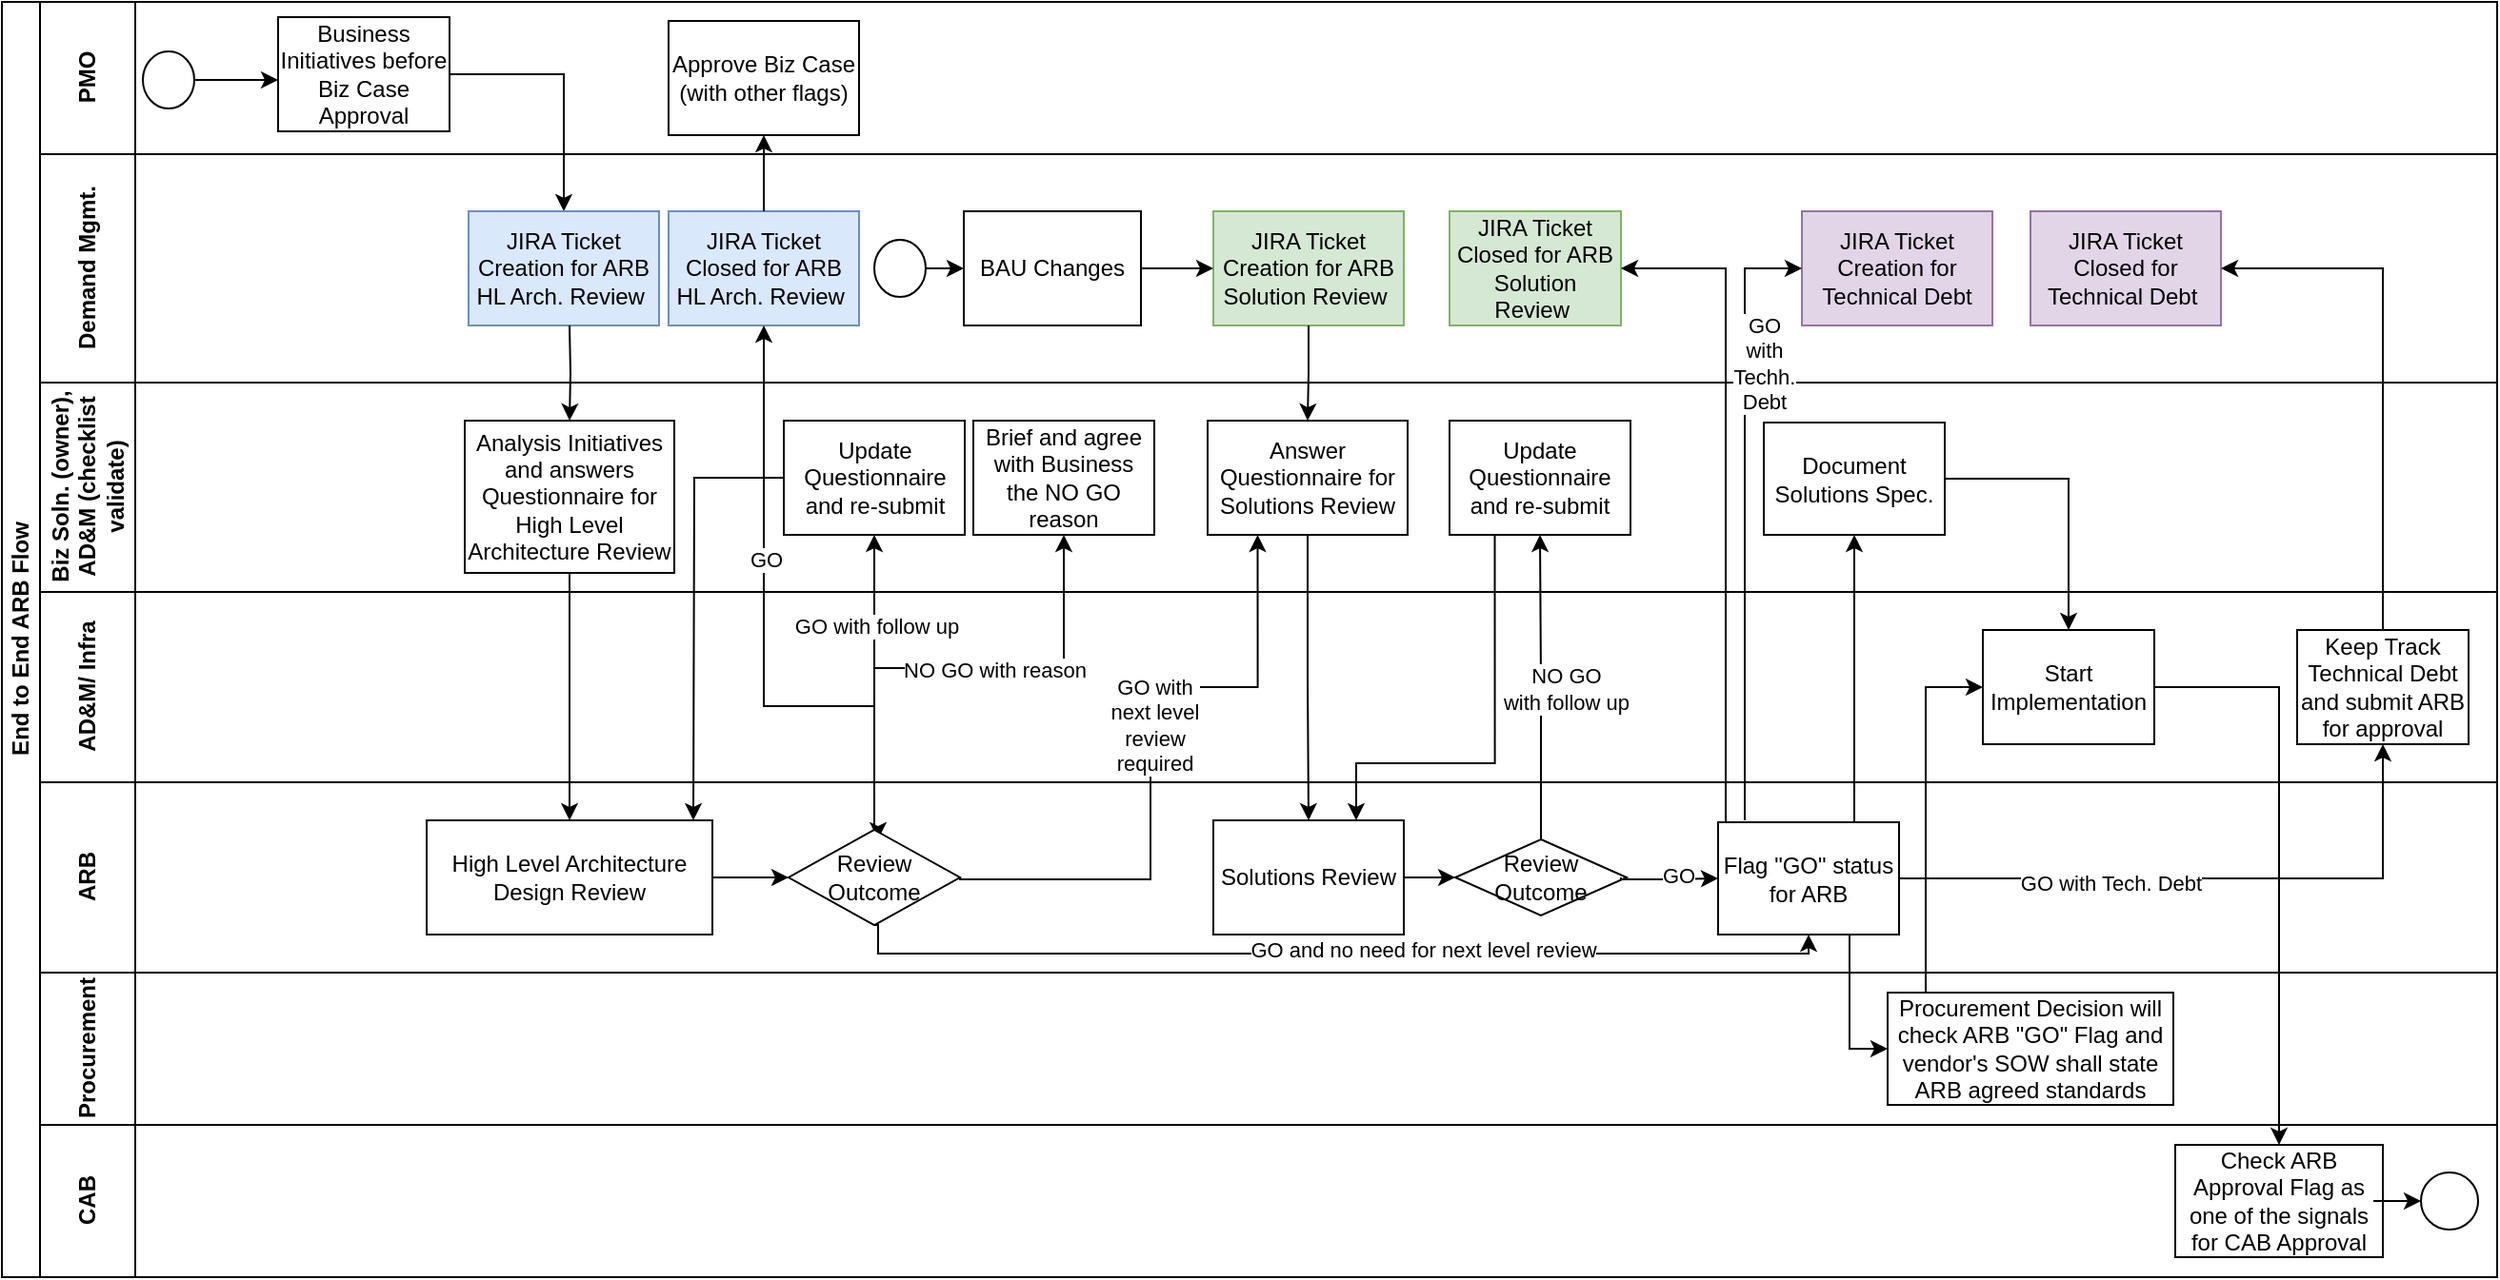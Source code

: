 <mxfile version="21.6.5" type="github">
  <diagram id="prtHgNgQTEPvFCAcTncT" name="Page-1">
    <mxGraphModel dx="1433" dy="916" grid="1" gridSize="10" guides="1" tooltips="1" connect="1" arrows="1" fold="1" page="1" pageScale="1" pageWidth="827" pageHeight="1169" math="0" shadow="0">
      <root>
        <mxCell id="0" />
        <mxCell id="1" parent="0" />
        <mxCell id="dNxyNK7c78bLwvsdeMH5-19" value="End to End ARB Flow" style="swimlane;html=1;childLayout=stackLayout;resizeParent=1;resizeParentMax=0;horizontal=0;startSize=20;horizontalStack=0;" parent="1" vertex="1">
          <mxGeometry x="135" y="120" width="1310" height="670" as="geometry" />
        </mxCell>
        <mxCell id="dNxyNK7c78bLwvsdeMH5-35" style="edgeStyle=orthogonalEdgeStyle;rounded=0;orthogonalLoop=1;jettySize=auto;html=1;endArrow=classic;endFill=1;" parent="dNxyNK7c78bLwvsdeMH5-19" source="dNxyNK7c78bLwvsdeMH5-24" target="3R6BSiVQZXMqwLIg5scC-8" edge="1">
          <mxGeometry relative="1" as="geometry">
            <mxPoint x="283" y="180" as="sourcePoint" />
          </mxGeometry>
        </mxCell>
        <mxCell id="dNxyNK7c78bLwvsdeMH5-20" value="PMO" style="swimlane;html=1;startSize=50;horizontal=0;" parent="dNxyNK7c78bLwvsdeMH5-19" vertex="1">
          <mxGeometry x="20" width="1290" height="80" as="geometry" />
        </mxCell>
        <mxCell id="dNxyNK7c78bLwvsdeMH5-24" value="Business Initiatives before Biz Case Approval" style="rounded=0;whiteSpace=wrap;html=1;fontFamily=Helvetica;fontSize=12;fontColor=#000000;align=center;" parent="dNxyNK7c78bLwvsdeMH5-20" vertex="1">
          <mxGeometry x="125" y="8" width="90" height="60" as="geometry" />
        </mxCell>
        <mxCell id="5ROh5u9C2AMJq6cVjXNk-48" value="Approve Biz Case (with other flags)" style="rounded=0;whiteSpace=wrap;html=1;fontFamily=Helvetica;fontSize=12;fontColor=#000000;align=center;" parent="dNxyNK7c78bLwvsdeMH5-20" vertex="1">
          <mxGeometry x="330" y="10" width="100" height="60" as="geometry" />
        </mxCell>
        <mxCell id="dNxyNK7c78bLwvsdeMH5-21" value="Demand Mgmt." style="swimlane;html=1;startSize=50;horizontal=0;" parent="dNxyNK7c78bLwvsdeMH5-19" vertex="1">
          <mxGeometry x="20" y="80" width="1290" height="120" as="geometry" />
        </mxCell>
        <mxCell id="dNxyNK7c78bLwvsdeMH5-26" value="BAU Changes" style="rounded=0;whiteSpace=wrap;html=1;fontFamily=Helvetica;fontSize=12;fontColor=#000000;align=center;" parent="dNxyNK7c78bLwvsdeMH5-21" vertex="1">
          <mxGeometry x="485" y="30" width="93" height="60" as="geometry" />
        </mxCell>
        <mxCell id="5ROh5u9C2AMJq6cVjXNk-16" value="" style="ellipse;whiteSpace=wrap;html=1;" parent="dNxyNK7c78bLwvsdeMH5-21" vertex="1">
          <mxGeometry x="54" y="-54" width="27" height="30" as="geometry" />
        </mxCell>
        <mxCell id="3R6BSiVQZXMqwLIg5scC-1" value="JIRA Ticket Creation for ARB Solution Review&amp;nbsp;" style="rounded=0;whiteSpace=wrap;html=1;fontFamily=Helvetica;fontSize=12;align=center;fillColor=#d5e8d4;strokeColor=#82b366;" vertex="1" parent="dNxyNK7c78bLwvsdeMH5-21">
          <mxGeometry x="616" y="30" width="100" height="60" as="geometry" />
        </mxCell>
        <mxCell id="5ROh5u9C2AMJq6cVjXNk-20" style="edgeStyle=orthogonalEdgeStyle;rounded=0;orthogonalLoop=1;jettySize=auto;html=1;endArrow=classic;endFill=1;exitX=1;exitY=0.5;exitDx=0;exitDy=0;entryX=0;entryY=0.5;entryDx=0;entryDy=0;" parent="dNxyNK7c78bLwvsdeMH5-21" source="dNxyNK7c78bLwvsdeMH5-26" target="3R6BSiVQZXMqwLIg5scC-1" edge="1">
          <mxGeometry relative="1" as="geometry">
            <mxPoint x="223" y="-10" as="sourcePoint" />
            <mxPoint x="273" y="170" as="targetPoint" />
          </mxGeometry>
        </mxCell>
        <mxCell id="3R6BSiVQZXMqwLIg5scC-4" value="JIRA Ticket Closed for ARB Solution Review&amp;nbsp;" style="rounded=0;whiteSpace=wrap;html=1;fontFamily=Helvetica;fontSize=12;align=center;fillColor=#d5e8d4;strokeColor=#82b366;" vertex="1" parent="dNxyNK7c78bLwvsdeMH5-21">
          <mxGeometry x="740" y="30" width="90" height="60" as="geometry" />
        </mxCell>
        <mxCell id="3R6BSiVQZXMqwLIg5scC-11" value="" style="ellipse;whiteSpace=wrap;html=1;" vertex="1" parent="dNxyNK7c78bLwvsdeMH5-21">
          <mxGeometry x="438" y="45" width="27" height="30" as="geometry" />
        </mxCell>
        <mxCell id="3R6BSiVQZXMqwLIg5scC-8" value="JIRA Ticket Creation for ARB HL Arch. Review&amp;nbsp;" style="rounded=0;whiteSpace=wrap;html=1;fontFamily=Helvetica;fontSize=12;align=center;fillColor=#dae8fc;strokeColor=#6c8ebf;" vertex="1" parent="dNxyNK7c78bLwvsdeMH5-21">
          <mxGeometry x="225" y="30" width="100" height="60" as="geometry" />
        </mxCell>
        <mxCell id="3R6BSiVQZXMqwLIg5scC-15" value="JIRA Ticket Closed for ARB HL Arch. Review&amp;nbsp;" style="rounded=0;whiteSpace=wrap;html=1;fontFamily=Helvetica;fontSize=12;align=center;fillColor=#dae8fc;strokeColor=#6c8ebf;" vertex="1" parent="dNxyNK7c78bLwvsdeMH5-21">
          <mxGeometry x="330" y="30" width="100" height="60" as="geometry" />
        </mxCell>
        <mxCell id="3R6BSiVQZXMqwLIg5scC-17" value="JIRA Ticket Creation for Technical Debt" style="rounded=0;whiteSpace=wrap;html=1;fontFamily=Helvetica;fontSize=12;align=center;fillColor=#e1d5e7;strokeColor=#9673a6;" vertex="1" parent="dNxyNK7c78bLwvsdeMH5-21">
          <mxGeometry x="925" y="30" width="100" height="60" as="geometry" />
        </mxCell>
        <mxCell id="3R6BSiVQZXMqwLIg5scC-18" value="JIRA Ticket Closed for Technical Debt&amp;nbsp;" style="rounded=0;whiteSpace=wrap;html=1;fontFamily=Helvetica;fontSize=12;align=center;fillColor=#e1d5e7;strokeColor=#9673a6;" vertex="1" parent="dNxyNK7c78bLwvsdeMH5-21">
          <mxGeometry x="1045" y="30" width="100" height="60" as="geometry" />
        </mxCell>
        <mxCell id="dNxyNK7c78bLwvsdeMH5-22" value="Biz Soln. (owner), &lt;br&gt;AD&amp;amp;M (checklist &lt;br&gt;validate)" style="swimlane;html=1;startSize=50;horizontal=0;" parent="dNxyNK7c78bLwvsdeMH5-19" vertex="1">
          <mxGeometry x="20" y="200" width="1290" height="110" as="geometry" />
        </mxCell>
        <mxCell id="dNxyNK7c78bLwvsdeMH5-34" value="Analysis Initiatives and answers Questionnaire for High Level Architecture Review" style="rounded=0;whiteSpace=wrap;html=1;fontFamily=Helvetica;fontSize=12;fontColor=#000000;align=center;" parent="dNxyNK7c78bLwvsdeMH5-22" vertex="1">
          <mxGeometry x="223" y="20" width="110" height="80" as="geometry" />
        </mxCell>
        <mxCell id="5ROh5u9C2AMJq6cVjXNk-6" value="Update Questionnaire and re-submit" style="rounded=0;whiteSpace=wrap;html=1;fontFamily=Helvetica;fontSize=12;fontColor=#000000;align=center;" parent="dNxyNK7c78bLwvsdeMH5-22" vertex="1">
          <mxGeometry x="390.5" y="20" width="95" height="60" as="geometry" />
        </mxCell>
        <mxCell id="5ROh5u9C2AMJq6cVjXNk-24" value="Brief and agree with Business the NO GO reason" style="rounded=0;whiteSpace=wrap;html=1;fontFamily=Helvetica;fontSize=12;fontColor=#000000;align=center;" parent="dNxyNK7c78bLwvsdeMH5-22" vertex="1">
          <mxGeometry x="490" y="20" width="95" height="60" as="geometry" />
        </mxCell>
        <mxCell id="5ROh5u9C2AMJq6cVjXNk-49" value="Document Solutions Spec." style="rounded=0;whiteSpace=wrap;html=1;fontFamily=Helvetica;fontSize=12;fontColor=#000000;align=center;" parent="dNxyNK7c78bLwvsdeMH5-22" vertex="1">
          <mxGeometry x="905" y="21" width="95" height="59" as="geometry" />
        </mxCell>
        <mxCell id="3R6BSiVQZXMqwLIg5scC-6" style="edgeStyle=orthogonalEdgeStyle;rounded=0;orthogonalLoop=1;jettySize=auto;html=1;exitX=1;exitY=0.5;exitDx=0;exitDy=0;" edge="1" parent="dNxyNK7c78bLwvsdeMH5-22" source="5ROh5u9C2AMJq6cVjXNk-16">
          <mxGeometry relative="1" as="geometry">
            <mxPoint x="125" y="-159" as="targetPoint" />
          </mxGeometry>
        </mxCell>
        <mxCell id="5ROh5u9C2AMJq6cVjXNk-4" value="AD&amp;amp;M/ Infra" style="swimlane;html=1;startSize=50;horizontal=0;" parent="dNxyNK7c78bLwvsdeMH5-19" vertex="1">
          <mxGeometry x="20" y="310" width="1290" height="100" as="geometry" />
        </mxCell>
        <mxCell id="5ROh5u9C2AMJq6cVjXNk-14" value="Answer Questionnaire for Solutions Review" style="rounded=0;whiteSpace=wrap;html=1;fontFamily=Helvetica;fontSize=12;fontColor=#000000;align=center;" parent="5ROh5u9C2AMJq6cVjXNk-4" vertex="1">
          <mxGeometry x="613" y="-90" width="105" height="60" as="geometry" />
        </mxCell>
        <mxCell id="5ROh5u9C2AMJq6cVjXNk-39" value="Update Questionnaire and re-submit" style="rounded=0;whiteSpace=wrap;html=1;fontFamily=Helvetica;fontSize=12;fontColor=#000000;align=center;" parent="5ROh5u9C2AMJq6cVjXNk-4" vertex="1">
          <mxGeometry x="740" y="-90" width="95" height="60" as="geometry" />
        </mxCell>
        <mxCell id="5ROh5u9C2AMJq6cVjXNk-46" value="Start Implementation" style="rounded=0;whiteSpace=wrap;html=1;fontFamily=Helvetica;fontSize=12;fontColor=#000000;align=center;" parent="5ROh5u9C2AMJq6cVjXNk-4" vertex="1">
          <mxGeometry x="1020" y="20" width="90" height="60" as="geometry" />
        </mxCell>
        <mxCell id="3R6BSiVQZXMqwLIg5scC-22" value="Keep Track Technical Debt and submit ARB for approval" style="rounded=0;whiteSpace=wrap;html=1;fontFamily=Helvetica;fontSize=12;fontColor=#000000;align=center;" vertex="1" parent="5ROh5u9C2AMJq6cVjXNk-4">
          <mxGeometry x="1185" y="20" width="90" height="60" as="geometry" />
        </mxCell>
        <mxCell id="5ROh5u9C2AMJq6cVjXNk-8" value="ARB" style="swimlane;html=1;startSize=50;horizontal=0;" parent="dNxyNK7c78bLwvsdeMH5-19" vertex="1">
          <mxGeometry x="20" y="410" width="1290" height="100" as="geometry" />
        </mxCell>
        <mxCell id="5ROh5u9C2AMJq6cVjXNk-9" value="" style="edgeStyle=orthogonalEdgeStyle;rounded=0;orthogonalLoop=1;jettySize=auto;html=1;endArrow=classic;endFill=1;" parent="5ROh5u9C2AMJq6cVjXNk-8" source="5ROh5u9C2AMJq6cVjXNk-10" target="5ROh5u9C2AMJq6cVjXNk-11" edge="1">
          <mxGeometry relative="1" as="geometry">
            <mxPoint x="463" y="40" as="sourcePoint" />
          </mxGeometry>
        </mxCell>
        <mxCell id="5ROh5u9C2AMJq6cVjXNk-10" value="High Level Architecture Design Review" style="rounded=0;whiteSpace=wrap;html=1;fontFamily=Helvetica;fontSize=12;fontColor=#000000;align=center;" parent="5ROh5u9C2AMJq6cVjXNk-8" vertex="1">
          <mxGeometry x="203" y="20" width="150" height="60" as="geometry" />
        </mxCell>
        <mxCell id="5ROh5u9C2AMJq6cVjXNk-57" style="edgeStyle=orthogonalEdgeStyle;rounded=0;orthogonalLoop=1;jettySize=auto;html=1;exitX=0.5;exitY=0;exitDx=0;exitDy=0;" parent="5ROh5u9C2AMJq6cVjXNk-8" source="5ROh5u9C2AMJq6cVjXNk-11" edge="1">
          <mxGeometry relative="1" as="geometry">
            <mxPoint x="440" y="30" as="targetPoint" />
          </mxGeometry>
        </mxCell>
        <mxCell id="5ROh5u9C2AMJq6cVjXNk-11" value="Review&lt;br&gt;Outcome" style="rhombus;whiteSpace=wrap;html=1;fontFamily=Helvetica;fontSize=12;fontColor=#000000;align=center;" parent="5ROh5u9C2AMJq6cVjXNk-8" vertex="1">
          <mxGeometry x="393" y="25" width="90" height="50" as="geometry" />
        </mxCell>
        <mxCell id="5ROh5u9C2AMJq6cVjXNk-28" value="Solutions Review" style="rounded=0;whiteSpace=wrap;html=1;fontFamily=Helvetica;fontSize=12;fontColor=#000000;align=center;" parent="5ROh5u9C2AMJq6cVjXNk-8" vertex="1">
          <mxGeometry x="616" y="20" width="100" height="60" as="geometry" />
        </mxCell>
        <mxCell id="5ROh5u9C2AMJq6cVjXNk-31" value="Review&lt;br&gt;Outcome" style="rhombus;whiteSpace=wrap;html=1;fontFamily=Helvetica;fontSize=12;fontColor=#000000;align=center;" parent="5ROh5u9C2AMJq6cVjXNk-8" vertex="1">
          <mxGeometry x="743" y="30" width="90" height="40" as="geometry" />
        </mxCell>
        <mxCell id="5ROh5u9C2AMJq6cVjXNk-32" value="" style="edgeStyle=orthogonalEdgeStyle;rounded=0;orthogonalLoop=1;jettySize=auto;html=1;endArrow=classic;endFill=1;entryX=0;entryY=0.5;entryDx=0;entryDy=0;exitX=1;exitY=0.5;exitDx=0;exitDy=0;" parent="5ROh5u9C2AMJq6cVjXNk-8" source="5ROh5u9C2AMJq6cVjXNk-28" target="5ROh5u9C2AMJq6cVjXNk-31" edge="1">
          <mxGeometry relative="1" as="geometry">
            <mxPoint x="723" y="50" as="sourcePoint" />
            <mxPoint x="403" y="60" as="targetPoint" />
          </mxGeometry>
        </mxCell>
        <mxCell id="5ROh5u9C2AMJq6cVjXNk-33" value="Flag &quot;GO&quot; status for ARB" style="rounded=0;whiteSpace=wrap;html=1;fontFamily=Helvetica;fontSize=12;fontColor=#000000;align=center;" parent="5ROh5u9C2AMJq6cVjXNk-8" vertex="1">
          <mxGeometry x="881" y="21" width="95" height="59" as="geometry" />
        </mxCell>
        <mxCell id="5ROh5u9C2AMJq6cVjXNk-36" value="" style="edgeStyle=orthogonalEdgeStyle;rounded=0;orthogonalLoop=1;jettySize=auto;html=1;endArrow=classic;endFill=1;entryX=0;entryY=0.5;entryDx=0;entryDy=0;" parent="5ROh5u9C2AMJq6cVjXNk-8" target="5ROh5u9C2AMJq6cVjXNk-33" edge="1">
          <mxGeometry relative="1" as="geometry">
            <mxPoint x="830" y="50" as="sourcePoint" />
            <mxPoint x="978" y="90" as="targetPoint" />
            <Array as="points">
              <mxPoint x="830" y="51" />
              <mxPoint x="850" y="51" />
              <mxPoint x="850" y="50" />
            </Array>
          </mxGeometry>
        </mxCell>
        <mxCell id="5ROh5u9C2AMJq6cVjXNk-37" value="GO" style="edgeLabel;html=1;align=center;verticalAlign=middle;resizable=0;points=[];" parent="5ROh5u9C2AMJq6cVjXNk-36" vertex="1" connectable="0">
          <mxGeometry x="0.176" y="2" relative="1" as="geometry">
            <mxPoint as="offset" />
          </mxGeometry>
        </mxCell>
        <mxCell id="5ROh5u9C2AMJq6cVjXNk-34" value="" style="edgeStyle=orthogonalEdgeStyle;rounded=0;orthogonalLoop=1;jettySize=auto;html=1;endArrow=classic;endFill=1;entryX=0.5;entryY=1;entryDx=0;entryDy=0;exitX=0.5;exitY=1;exitDx=0;exitDy=0;" parent="5ROh5u9C2AMJq6cVjXNk-8" source="5ROh5u9C2AMJq6cVjXNk-11" target="5ROh5u9C2AMJq6cVjXNk-33" edge="1">
          <mxGeometry relative="1" as="geometry">
            <mxPoint x="440" y="80" as="sourcePoint" />
            <mxPoint x="623" y="-40" as="targetPoint" />
            <Array as="points">
              <mxPoint x="440" y="75" />
              <mxPoint x="440" y="90" />
              <mxPoint x="929" y="90" />
            </Array>
          </mxGeometry>
        </mxCell>
        <mxCell id="5ROh5u9C2AMJq6cVjXNk-35" value="GO and no need for next level review" style="edgeLabel;html=1;align=center;verticalAlign=middle;resizable=0;points=[];" parent="5ROh5u9C2AMJq6cVjXNk-34" vertex="1" connectable="0">
          <mxGeometry x="0.176" y="2" relative="1" as="geometry">
            <mxPoint as="offset" />
          </mxGeometry>
        </mxCell>
        <mxCell id="5ROh5u9C2AMJq6cVjXNk-21" style="edgeStyle=orthogonalEdgeStyle;rounded=0;orthogonalLoop=1;jettySize=auto;html=1;endArrow=classic;endFill=1;exitX=0.5;exitY=1;exitDx=0;exitDy=0;entryX=0.5;entryY=0;entryDx=0;entryDy=0;" parent="dNxyNK7c78bLwvsdeMH5-19" source="dNxyNK7c78bLwvsdeMH5-34" target="5ROh5u9C2AMJq6cVjXNk-10" edge="1">
          <mxGeometry relative="1" as="geometry">
            <mxPoint x="243" y="170" as="sourcePoint" />
            <mxPoint x="318" y="250" as="targetPoint" />
          </mxGeometry>
        </mxCell>
        <mxCell id="5ROh5u9C2AMJq6cVjXNk-5" value="" style="edgeStyle=orthogonalEdgeStyle;rounded=0;orthogonalLoop=1;jettySize=auto;html=1;endArrow=classic;endFill=1;exitX=0;exitY=0.5;exitDx=0;exitDy=0;" parent="dNxyNK7c78bLwvsdeMH5-19" source="5ROh5u9C2AMJq6cVjXNk-6" edge="1">
          <mxGeometry relative="1" as="geometry">
            <mxPoint x="363" y="430" as="targetPoint" />
          </mxGeometry>
        </mxCell>
        <mxCell id="5ROh5u9C2AMJq6cVjXNk-22" value="" style="edgeStyle=orthogonalEdgeStyle;rounded=0;orthogonalLoop=1;jettySize=auto;html=1;endArrow=classic;endFill=1;exitX=0.5;exitY=0;exitDx=0;exitDy=0;entryX=0.5;entryY=1;entryDx=0;entryDy=0;" parent="dNxyNK7c78bLwvsdeMH5-19" source="5ROh5u9C2AMJq6cVjXNk-11" target="5ROh5u9C2AMJq6cVjXNk-6" edge="1">
          <mxGeometry relative="1" as="geometry">
            <mxPoint x="503" y="260" as="sourcePoint" />
            <mxPoint x="743" y="340" as="targetPoint" />
          </mxGeometry>
        </mxCell>
        <mxCell id="5ROh5u9C2AMJq6cVjXNk-23" value="GO with follow up" style="edgeLabel;html=1;align=center;verticalAlign=middle;resizable=0;points=[];" parent="5ROh5u9C2AMJq6cVjXNk-22" vertex="1" connectable="0">
          <mxGeometry x="0.087" y="-1" relative="1" as="geometry">
            <mxPoint y="-23" as="offset" />
          </mxGeometry>
        </mxCell>
        <mxCell id="5ROh5u9C2AMJq6cVjXNk-25" value="" style="edgeStyle=orthogonalEdgeStyle;rounded=0;orthogonalLoop=1;jettySize=auto;html=1;endArrow=classic;endFill=1;exitX=0.5;exitY=0;exitDx=0;exitDy=0;entryX=0.5;entryY=1;entryDx=0;entryDy=0;" parent="dNxyNK7c78bLwvsdeMH5-19" source="5ROh5u9C2AMJq6cVjXNk-11" target="5ROh5u9C2AMJq6cVjXNk-24" edge="1">
          <mxGeometry relative="1" as="geometry">
            <mxPoint x="468" y="450" as="sourcePoint" />
            <mxPoint x="468" y="290" as="targetPoint" />
            <Array as="points">
              <mxPoint x="458" y="350" />
              <mxPoint x="558" y="350" />
            </Array>
          </mxGeometry>
        </mxCell>
        <mxCell id="5ROh5u9C2AMJq6cVjXNk-26" value="NO GO with reason" style="edgeLabel;html=1;align=center;verticalAlign=middle;resizable=0;points=[];" parent="5ROh5u9C2AMJq6cVjXNk-25" vertex="1" connectable="0">
          <mxGeometry x="0.087" y="-1" relative="1" as="geometry">
            <mxPoint x="9" as="offset" />
          </mxGeometry>
        </mxCell>
        <mxCell id="5ROh5u9C2AMJq6cVjXNk-29" value="" style="edgeStyle=orthogonalEdgeStyle;rounded=0;orthogonalLoop=1;jettySize=auto;html=1;endArrow=classic;endFill=1;exitX=1;exitY=0.5;exitDx=0;exitDy=0;entryX=0.25;entryY=1;entryDx=0;entryDy=0;" parent="dNxyNK7c78bLwvsdeMH5-19" source="5ROh5u9C2AMJq6cVjXNk-11" target="5ROh5u9C2AMJq6cVjXNk-14" edge="1">
          <mxGeometry relative="1" as="geometry">
            <mxPoint x="503" y="461" as="sourcePoint" />
            <mxPoint x="610" y="250" as="targetPoint" />
            <Array as="points">
              <mxPoint x="503" y="461" />
              <mxPoint x="603" y="461" />
              <mxPoint x="603" y="360" />
              <mxPoint x="659" y="360" />
            </Array>
          </mxGeometry>
        </mxCell>
        <mxCell id="5ROh5u9C2AMJq6cVjXNk-30" value="GO with&lt;br&gt;next level&lt;br&gt;review&lt;br&gt;required" style="edgeLabel;html=1;align=center;verticalAlign=middle;resizable=0;points=[];" parent="5ROh5u9C2AMJq6cVjXNk-29" vertex="1" connectable="0">
          <mxGeometry x="0.176" y="2" relative="1" as="geometry">
            <mxPoint x="4" y="17" as="offset" />
          </mxGeometry>
        </mxCell>
        <mxCell id="5ROh5u9C2AMJq6cVjXNk-13" value="" style="edgeStyle=orthogonalEdgeStyle;rounded=0;orthogonalLoop=1;jettySize=auto;html=1;endArrow=classic;endFill=1;exitX=0.5;exitY=1;exitDx=0;exitDy=0;entryX=0.5;entryY=0;entryDx=0;entryDy=0;" parent="dNxyNK7c78bLwvsdeMH5-19" source="5ROh5u9C2AMJq6cVjXNk-14" target="5ROh5u9C2AMJq6cVjXNk-28" edge="1">
          <mxGeometry relative="1" as="geometry" />
        </mxCell>
        <mxCell id="5ROh5u9C2AMJq6cVjXNk-12" value="Procurement" style="swimlane;html=1;startSize=50;horizontal=0;" parent="dNxyNK7c78bLwvsdeMH5-19" vertex="1">
          <mxGeometry x="20" y="510" width="1290" height="80" as="geometry" />
        </mxCell>
        <mxCell id="5ROh5u9C2AMJq6cVjXNk-44" value="Procurement Decision will check ARB &quot;GO&quot; Flag and vendor&#39;s SOW shall state ARB agreed standards" style="rounded=0;whiteSpace=wrap;html=1;fontFamily=Helvetica;fontSize=12;fontColor=#000000;align=center;" parent="5ROh5u9C2AMJq6cVjXNk-12" vertex="1">
          <mxGeometry x="970" y="10.5" width="150" height="59" as="geometry" />
        </mxCell>
        <mxCell id="Hr4R-x_J6NkitY71EMy_-1" value="CAB" style="swimlane;html=1;startSize=50;horizontal=0;" parent="dNxyNK7c78bLwvsdeMH5-19" vertex="1">
          <mxGeometry x="20" y="590" width="1290" height="80" as="geometry" />
        </mxCell>
        <mxCell id="Hr4R-x_J6NkitY71EMy_-2" value="Check ARB Approval Flag as one of the signals for CAB Approval" style="rounded=0;whiteSpace=wrap;html=1;fontFamily=Helvetica;fontSize=12;fontColor=#000000;align=center;" parent="Hr4R-x_J6NkitY71EMy_-1" vertex="1">
          <mxGeometry x="1121" y="10.5" width="109" height="59" as="geometry" />
        </mxCell>
        <mxCell id="5ROh5u9C2AMJq6cVjXNk-52" value="" style="ellipse;whiteSpace=wrap;html=1;" parent="Hr4R-x_J6NkitY71EMy_-1" vertex="1">
          <mxGeometry x="1250" y="25" width="30" height="30" as="geometry" />
        </mxCell>
        <mxCell id="5ROh5u9C2AMJq6cVjXNk-40" value="" style="edgeStyle=orthogonalEdgeStyle;rounded=0;orthogonalLoop=1;jettySize=auto;html=1;endArrow=classic;endFill=1;exitX=0.5;exitY=0;exitDx=0;exitDy=0;" parent="dNxyNK7c78bLwvsdeMH5-19" source="5ROh5u9C2AMJq6cVjXNk-31" target="5ROh5u9C2AMJq6cVjXNk-39" edge="1">
          <mxGeometry relative="1" as="geometry">
            <mxPoint x="468" y="450" as="sourcePoint" />
            <mxPoint x="468" y="290" as="targetPoint" />
          </mxGeometry>
        </mxCell>
        <mxCell id="5ROh5u9C2AMJq6cVjXNk-41" value="NO GO &lt;br&gt;with follow up" style="edgeLabel;html=1;align=center;verticalAlign=middle;resizable=0;points=[];" parent="5ROh5u9C2AMJq6cVjXNk-40" vertex="1" connectable="0">
          <mxGeometry x="0.087" y="-1" relative="1" as="geometry">
            <mxPoint x="12" y="7" as="offset" />
          </mxGeometry>
        </mxCell>
        <mxCell id="5ROh5u9C2AMJq6cVjXNk-42" value="" style="edgeStyle=orthogonalEdgeStyle;rounded=0;orthogonalLoop=1;jettySize=auto;html=1;endArrow=classic;endFill=1;exitX=0.25;exitY=1;exitDx=0;exitDy=0;entryX=0.75;entryY=0;entryDx=0;entryDy=0;" parent="dNxyNK7c78bLwvsdeMH5-19" source="5ROh5u9C2AMJq6cVjXNk-39" target="5ROh5u9C2AMJq6cVjXNk-28" edge="1">
          <mxGeometry relative="1" as="geometry">
            <mxPoint x="768" y="460" as="sourcePoint" />
            <mxPoint x="720" y="640" as="targetPoint" />
            <Array as="points">
              <mxPoint x="784" y="400" />
              <mxPoint x="711" y="400" />
            </Array>
          </mxGeometry>
        </mxCell>
        <mxCell id="5ROh5u9C2AMJq6cVjXNk-45" value="" style="edgeStyle=orthogonalEdgeStyle;rounded=0;orthogonalLoop=1;jettySize=auto;html=1;endArrow=classic;endFill=1;exitX=0.75;exitY=1;exitDx=0;exitDy=0;entryX=0;entryY=0.5;entryDx=0;entryDy=0;" parent="dNxyNK7c78bLwvsdeMH5-19" source="5ROh5u9C2AMJq6cVjXNk-33" target="5ROh5u9C2AMJq6cVjXNk-44" edge="1">
          <mxGeometry relative="1" as="geometry">
            <mxPoint x="1088" y="550" as="sourcePoint" />
            <mxPoint x="1040" y="730" as="targetPoint" />
            <Array as="points">
              <mxPoint x="970" y="490" />
              <mxPoint x="970" y="550" />
            </Array>
          </mxGeometry>
        </mxCell>
        <mxCell id="5ROh5u9C2AMJq6cVjXNk-47" value="" style="edgeStyle=orthogonalEdgeStyle;rounded=0;orthogonalLoop=1;jettySize=auto;html=1;endArrow=classic;endFill=1;entryX=0;entryY=0.5;entryDx=0;entryDy=0;" parent="dNxyNK7c78bLwvsdeMH5-19" target="5ROh5u9C2AMJq6cVjXNk-46" edge="1">
          <mxGeometry relative="1" as="geometry">
            <mxPoint x="1010" y="520" as="sourcePoint" />
            <mxPoint x="1000" y="560" as="targetPoint" />
            <Array as="points">
              <mxPoint x="1010" y="520" />
              <mxPoint x="1010" y="360" />
            </Array>
          </mxGeometry>
        </mxCell>
        <mxCell id="5ROh5u9C2AMJq6cVjXNk-50" value="" style="edgeStyle=orthogonalEdgeStyle;rounded=0;orthogonalLoop=1;jettySize=auto;html=1;endArrow=classic;endFill=1;exitX=0.5;exitY=0;exitDx=0;exitDy=0;entryX=0.5;entryY=1;entryDx=0;entryDy=0;" parent="dNxyNK7c78bLwvsdeMH5-19" source="5ROh5u9C2AMJq6cVjXNk-33" target="5ROh5u9C2AMJq6cVjXNk-49" edge="1">
          <mxGeometry relative="1" as="geometry">
            <mxPoint x="1020" y="530" as="sourcePoint" />
            <mxPoint x="950" y="290" as="targetPoint" />
            <Array as="points">
              <mxPoint x="948" y="431" />
            </Array>
          </mxGeometry>
        </mxCell>
        <mxCell id="5ROh5u9C2AMJq6cVjXNk-51" value="" style="edgeStyle=orthogonalEdgeStyle;rounded=0;orthogonalLoop=1;jettySize=auto;html=1;endArrow=classic;endFill=1;exitX=1;exitY=0.5;exitDx=0;exitDy=0;entryX=0.5;entryY=0;entryDx=0;entryDy=0;" parent="dNxyNK7c78bLwvsdeMH5-19" source="5ROh5u9C2AMJq6cVjXNk-49" target="5ROh5u9C2AMJq6cVjXNk-46" edge="1">
          <mxGeometry relative="1" as="geometry">
            <mxPoint x="959" y="441" as="sourcePoint" />
            <mxPoint x="958" y="290" as="targetPoint" />
            <Array as="points">
              <mxPoint x="1085" y="251" />
            </Array>
          </mxGeometry>
        </mxCell>
        <mxCell id="5ROh5u9C2AMJq6cVjXNk-54" value="" style="edgeStyle=orthogonalEdgeStyle;rounded=0;orthogonalLoop=1;jettySize=auto;html=1;endArrow=classic;endFill=1;exitX=0.5;exitY=0;exitDx=0;exitDy=0;entryX=0.5;entryY=1;entryDx=0;entryDy=0;" parent="dNxyNK7c78bLwvsdeMH5-19" source="5ROh5u9C2AMJq6cVjXNk-11" edge="1" target="3R6BSiVQZXMqwLIg5scC-15">
          <mxGeometry relative="1" as="geometry">
            <mxPoint x="410" y="430" as="sourcePoint" />
            <mxPoint x="395" y="160" as="targetPoint" />
            <Array as="points">
              <mxPoint x="458" y="370" />
              <mxPoint x="400" y="370" />
            </Array>
          </mxGeometry>
        </mxCell>
        <mxCell id="5ROh5u9C2AMJq6cVjXNk-56" value="GO" style="edgeLabel;html=1;align=center;verticalAlign=middle;resizable=0;points=[];" parent="5ROh5u9C2AMJq6cVjXNk-54" vertex="1" connectable="0">
          <mxGeometry x="0.241" y="-1" relative="1" as="geometry">
            <mxPoint as="offset" />
          </mxGeometry>
        </mxCell>
        <mxCell id="5ROh5u9C2AMJq6cVjXNk-53" value="" style="edgeStyle=orthogonalEdgeStyle;rounded=0;orthogonalLoop=1;jettySize=auto;html=1;entryX=0.5;entryY=0;entryDx=0;entryDy=0;exitX=1;exitY=0.5;exitDx=0;exitDy=0;" parent="dNxyNK7c78bLwvsdeMH5-19" source="5ROh5u9C2AMJq6cVjXNk-46" target="Hr4R-x_J6NkitY71EMy_-2" edge="1">
          <mxGeometry relative="1" as="geometry">
            <mxPoint x="1140" y="370" as="sourcePoint" />
            <mxPoint x="150" y="150" as="targetPoint" />
          </mxGeometry>
        </mxCell>
        <mxCell id="3R6BSiVQZXMqwLIg5scC-3" style="edgeStyle=orthogonalEdgeStyle;rounded=0;orthogonalLoop=1;jettySize=auto;html=1;endArrow=classic;endFill=1;exitX=0.5;exitY=1;exitDx=0;exitDy=0;" edge="1" parent="dNxyNK7c78bLwvsdeMH5-19" source="3R6BSiVQZXMqwLIg5scC-1" target="5ROh5u9C2AMJq6cVjXNk-14">
          <mxGeometry relative="1" as="geometry">
            <mxPoint x="240" y="48" as="sourcePoint" />
            <mxPoint x="308" y="230" as="targetPoint" />
          </mxGeometry>
        </mxCell>
        <mxCell id="3R6BSiVQZXMqwLIg5scC-16" style="edgeStyle=orthogonalEdgeStyle;rounded=0;orthogonalLoop=1;jettySize=auto;html=1;endArrow=classic;endFill=1;entryX=0.5;entryY=1;entryDx=0;entryDy=0;exitX=0.5;exitY=0;exitDx=0;exitDy=0;" edge="1" parent="dNxyNK7c78bLwvsdeMH5-19" source="3R6BSiVQZXMqwLIg5scC-15" target="5ROh5u9C2AMJq6cVjXNk-48">
          <mxGeometry relative="1" as="geometry">
            <mxPoint x="308" y="180" as="sourcePoint" />
            <mxPoint x="308" y="230" as="targetPoint" />
          </mxGeometry>
        </mxCell>
        <mxCell id="3R6BSiVQZXMqwLIg5scC-7" value="" style="edgeStyle=orthogonalEdgeStyle;rounded=0;orthogonalLoop=1;jettySize=auto;html=1;endArrow=classic;endFill=1;entryX=1;entryY=0.5;entryDx=0;entryDy=0;exitX=0;exitY=0;exitDx=0;exitDy=0;" edge="1" parent="dNxyNK7c78bLwvsdeMH5-19" source="5ROh5u9C2AMJq6cVjXNk-33" target="3R6BSiVQZXMqwLIg5scC-4">
          <mxGeometry relative="1" as="geometry">
            <mxPoint x="915" y="430" as="sourcePoint" />
            <mxPoint x="865" y="140" as="targetPoint" />
            <Array as="points">
              <mxPoint x="905" y="431" />
              <mxPoint x="905" y="140" />
            </Array>
          </mxGeometry>
        </mxCell>
        <mxCell id="3R6BSiVQZXMqwLIg5scC-23" value="" style="edgeStyle=orthogonalEdgeStyle;rounded=0;orthogonalLoop=1;jettySize=auto;html=1;endArrow=classic;endFill=1;exitX=0.5;exitY=0;exitDx=0;exitDy=0;entryX=1;entryY=0.5;entryDx=0;entryDy=0;" edge="1" parent="dNxyNK7c78bLwvsdeMH5-19" source="3R6BSiVQZXMqwLIg5scC-22" target="3R6BSiVQZXMqwLIg5scC-18">
          <mxGeometry relative="1" as="geometry">
            <mxPoint x="1030" y="261" as="sourcePoint" />
            <mxPoint x="1095" y="340" as="targetPoint" />
            <Array as="points">
              <mxPoint x="1250" y="140" />
            </Array>
          </mxGeometry>
        </mxCell>
        <mxCell id="3R6BSiVQZXMqwLIg5scC-24" value="" style="edgeStyle=orthogonalEdgeStyle;rounded=0;orthogonalLoop=1;jettySize=auto;html=1;endArrow=classic;endFill=1;entryX=0.5;entryY=1;entryDx=0;entryDy=0;exitX=1;exitY=0.5;exitDx=0;exitDy=0;" edge="1" parent="dNxyNK7c78bLwvsdeMH5-19" source="5ROh5u9C2AMJq6cVjXNk-33" target="3R6BSiVQZXMqwLIg5scC-22">
          <mxGeometry relative="1" as="geometry">
            <mxPoint x="1080" y="465" as="sourcePoint" />
            <mxPoint x="1335" y="385" as="targetPoint" />
            <Array as="points">
              <mxPoint x="1250" y="461" />
            </Array>
          </mxGeometry>
        </mxCell>
        <mxCell id="3R6BSiVQZXMqwLIg5scC-25" value="GO with Tech. Debt" style="edgeLabel;html=1;align=center;verticalAlign=middle;resizable=0;points=[];" vertex="1" connectable="0" parent="3R6BSiVQZXMqwLIg5scC-24">
          <mxGeometry x="-0.316" y="-1" relative="1" as="geometry">
            <mxPoint y="1" as="offset" />
          </mxGeometry>
        </mxCell>
        <mxCell id="Hr4R-x_J6NkitY71EMy_-3" value="" style="edgeStyle=orthogonalEdgeStyle;rounded=0;orthogonalLoop=1;jettySize=auto;html=1;endArrow=classic;endFill=1;entryX=0;entryY=0.5;entryDx=0;entryDy=0;" parent="1" target="5ROh5u9C2AMJq6cVjXNk-52" edge="1">
          <mxGeometry relative="1" as="geometry">
            <mxPoint x="1390" y="750" as="sourcePoint" />
            <mxPoint x="543" y="590" as="targetPoint" />
            <Array as="points">
              <mxPoint x="1380" y="750" />
              <mxPoint x="1380" y="750" />
            </Array>
          </mxGeometry>
        </mxCell>
        <mxCell id="3R6BSiVQZXMqwLIg5scC-12" style="edgeStyle=orthogonalEdgeStyle;rounded=0;orthogonalLoop=1;jettySize=auto;html=1;entryX=0;entryY=0.5;entryDx=0;entryDy=0;" edge="1" parent="1" target="dNxyNK7c78bLwvsdeMH5-26">
          <mxGeometry relative="1" as="geometry">
            <mxPoint x="620" y="260" as="sourcePoint" />
            <mxPoint x="290" y="171" as="targetPoint" />
          </mxGeometry>
        </mxCell>
        <mxCell id="3R6BSiVQZXMqwLIg5scC-14" style="edgeStyle=orthogonalEdgeStyle;rounded=0;orthogonalLoop=1;jettySize=auto;html=1;endArrow=classic;endFill=1;entryX=0.5;entryY=0;entryDx=0;entryDy=0;" edge="1" parent="1" target="dNxyNK7c78bLwvsdeMH5-34">
          <mxGeometry relative="1" as="geometry">
            <mxPoint x="433" y="290" as="sourcePoint" />
            <mxPoint x="440" y="240" as="targetPoint" />
          </mxGeometry>
        </mxCell>
        <mxCell id="3R6BSiVQZXMqwLIg5scC-20" value="" style="edgeStyle=orthogonalEdgeStyle;rounded=0;orthogonalLoop=1;jettySize=auto;html=1;endArrow=classic;endFill=1;entryX=0;entryY=0.5;entryDx=0;entryDy=0;" edge="1" parent="1" target="3R6BSiVQZXMqwLIg5scC-17">
          <mxGeometry relative="1" as="geometry">
            <mxPoint x="1050" y="550" as="sourcePoint" />
            <mxPoint x="1080" y="270" as="targetPoint" />
            <Array as="points">
              <mxPoint x="1050" y="550" />
              <mxPoint x="1050" y="260" />
            </Array>
          </mxGeometry>
        </mxCell>
        <mxCell id="3R6BSiVQZXMqwLIg5scC-21" value="GO&lt;br&gt;with&lt;br&gt;Techh.&lt;br&gt;Debt" style="edgeLabel;html=1;align=center;verticalAlign=middle;resizable=0;points=[];" vertex="1" connectable="0" parent="3R6BSiVQZXMqwLIg5scC-20">
          <mxGeometry x="0.594" y="-1" relative="1" as="geometry">
            <mxPoint x="9" y="15" as="offset" />
          </mxGeometry>
        </mxCell>
      </root>
    </mxGraphModel>
  </diagram>
</mxfile>
